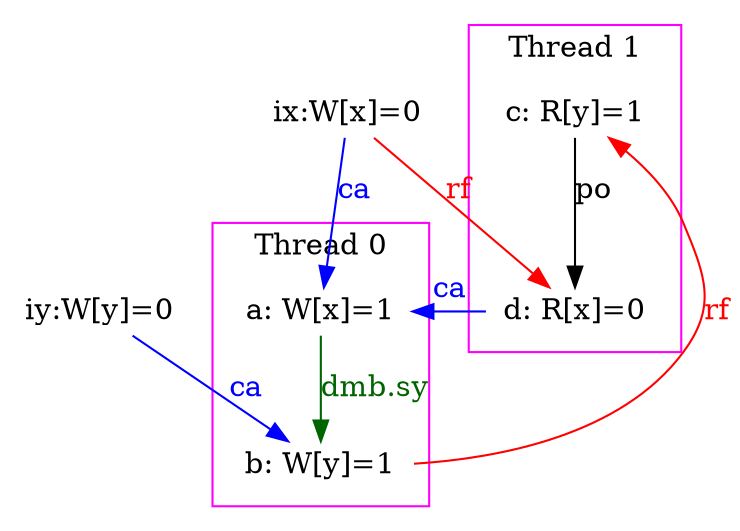 digraph G {



/* init events */
eiid4 [label="iy:W[y]=0", shape="none", fixedsize="false", height="0.194444", width="1.166667"];
eiid5 [label="ix:W[x]=0", shape="none", fixedsize="false", height="0.194444", width="1.166667"];

/* the unlocked events */
subgraph cluster_proc0 { rank=sink; label = "Thread 0"; color=magenta; shape=box;
eiid0 [label="a: W[x]=1", shape="none", fixedsize="false", height="0.194444", width="1.166667"];
eiid1 [label="b: W[y]=1", shape="none", fixedsize="false", height="0.194444", width="1.166667"];
}
subgraph cluster_proc1 { rank=sink; label = "Thread 1"; color=magenta; shape=box;
eiid2 [label="c: R[y]=1", shape="none", fixedsize="false", height="0.194444", width="1.166667"];
eiid3 [label="d: R[x]=0", shape="none", fixedsize="false", height="0.194444", width="1.166667"];
}

/* the intra_causality_data edges */


/* the intra_causality_control edges */

/* the poi edges */
eiid2 -> eiid3 [label="po", color="black", fontcolor="black"];
/* the rfmap edges */


/* The viewed-before edges */
eiid1 -> eiid2 [label="rf", color="red", fontcolor="red"];
eiid5 -> eiid3 [label="rf", color="red", fontcolor="red"];
eiid0 -> eiid1 [label="dmb.sy", color="darkgreen", fontcolor="darkgreen"];
eiid3 -> eiid0 [label="ca", color="blue", fontcolor="blue"];
eiid4 -> eiid1 [label="ca", color="blue", fontcolor="blue"];
eiid5 -> eiid0 [label="ca", color="blue", fontcolor="blue"];
}
